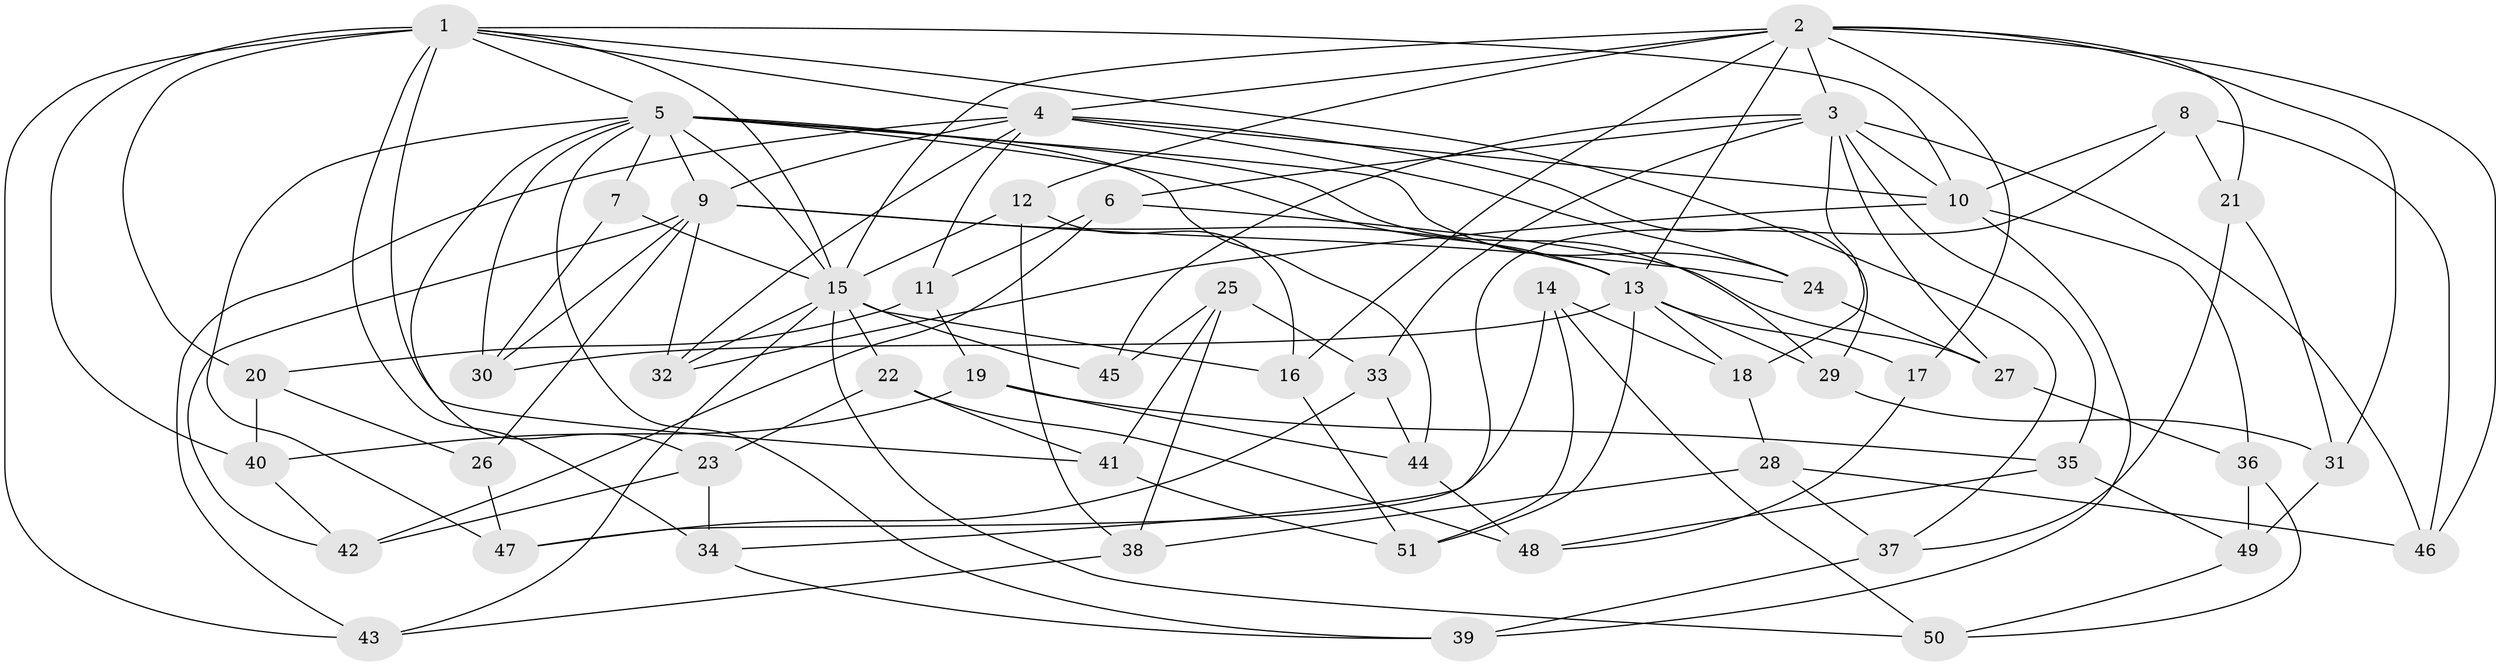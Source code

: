 // original degree distribution, {4: 1.0}
// Generated by graph-tools (version 1.1) at 2025/53/03/04/25 22:53:40]
// undirected, 51 vertices, 124 edges
graph export_dot {
  node [color=gray90,style=filled];
  1;
  2;
  3;
  4;
  5;
  6;
  7;
  8;
  9;
  10;
  11;
  12;
  13;
  14;
  15;
  16;
  17;
  18;
  19;
  20;
  21;
  22;
  23;
  24;
  25;
  26;
  27;
  28;
  29;
  30;
  31;
  32;
  33;
  34;
  35;
  36;
  37;
  38;
  39;
  40;
  41;
  42;
  43;
  44;
  45;
  46;
  47;
  48;
  49;
  50;
  51;
  1 -- 4 [weight=1.0];
  1 -- 5 [weight=1.0];
  1 -- 10 [weight=1.0];
  1 -- 15 [weight=1.0];
  1 -- 20 [weight=1.0];
  1 -- 34 [weight=1.0];
  1 -- 37 [weight=1.0];
  1 -- 40 [weight=1.0];
  1 -- 41 [weight=1.0];
  1 -- 43 [weight=1.0];
  2 -- 3 [weight=1.0];
  2 -- 4 [weight=1.0];
  2 -- 12 [weight=1.0];
  2 -- 13 [weight=2.0];
  2 -- 15 [weight=1.0];
  2 -- 16 [weight=1.0];
  2 -- 17 [weight=2.0];
  2 -- 21 [weight=1.0];
  2 -- 31 [weight=1.0];
  2 -- 46 [weight=1.0];
  3 -- 6 [weight=1.0];
  3 -- 10 [weight=3.0];
  3 -- 18 [weight=1.0];
  3 -- 27 [weight=1.0];
  3 -- 33 [weight=1.0];
  3 -- 35 [weight=1.0];
  3 -- 45 [weight=2.0];
  3 -- 46 [weight=1.0];
  4 -- 9 [weight=1.0];
  4 -- 10 [weight=2.0];
  4 -- 11 [weight=1.0];
  4 -- 24 [weight=1.0];
  4 -- 29 [weight=1.0];
  4 -- 32 [weight=1.0];
  4 -- 43 [weight=1.0];
  5 -- 7 [weight=1.0];
  5 -- 9 [weight=1.0];
  5 -- 13 [weight=1.0];
  5 -- 15 [weight=1.0];
  5 -- 23 [weight=1.0];
  5 -- 24 [weight=1.0];
  5 -- 29 [weight=1.0];
  5 -- 30 [weight=1.0];
  5 -- 39 [weight=1.0];
  5 -- 44 [weight=1.0];
  5 -- 47 [weight=1.0];
  6 -- 11 [weight=1.0];
  6 -- 27 [weight=1.0];
  6 -- 42 [weight=1.0];
  7 -- 15 [weight=2.0];
  7 -- 30 [weight=1.0];
  8 -- 10 [weight=1.0];
  8 -- 21 [weight=1.0];
  8 -- 34 [weight=1.0];
  8 -- 46 [weight=1.0];
  9 -- 13 [weight=2.0];
  9 -- 24 [weight=1.0];
  9 -- 26 [weight=2.0];
  9 -- 30 [weight=1.0];
  9 -- 32 [weight=1.0];
  9 -- 42 [weight=1.0];
  10 -- 32 [weight=1.0];
  10 -- 36 [weight=1.0];
  10 -- 39 [weight=1.0];
  11 -- 19 [weight=1.0];
  11 -- 20 [weight=1.0];
  12 -- 15 [weight=1.0];
  12 -- 16 [weight=1.0];
  12 -- 38 [weight=1.0];
  13 -- 17 [weight=1.0];
  13 -- 18 [weight=1.0];
  13 -- 29 [weight=1.0];
  13 -- 30 [weight=1.0];
  13 -- 51 [weight=1.0];
  14 -- 18 [weight=1.0];
  14 -- 47 [weight=1.0];
  14 -- 50 [weight=1.0];
  14 -- 51 [weight=1.0];
  15 -- 16 [weight=1.0];
  15 -- 22 [weight=1.0];
  15 -- 32 [weight=1.0];
  15 -- 43 [weight=1.0];
  15 -- 45 [weight=1.0];
  15 -- 50 [weight=1.0];
  16 -- 51 [weight=1.0];
  17 -- 48 [weight=1.0];
  18 -- 28 [weight=1.0];
  19 -- 35 [weight=1.0];
  19 -- 40 [weight=1.0];
  19 -- 44 [weight=1.0];
  20 -- 26 [weight=1.0];
  20 -- 40 [weight=1.0];
  21 -- 31 [weight=1.0];
  21 -- 37 [weight=1.0];
  22 -- 23 [weight=1.0];
  22 -- 41 [weight=1.0];
  22 -- 48 [weight=1.0];
  23 -- 34 [weight=1.0];
  23 -- 42 [weight=1.0];
  24 -- 27 [weight=1.0];
  25 -- 33 [weight=1.0];
  25 -- 38 [weight=1.0];
  25 -- 41 [weight=1.0];
  25 -- 45 [weight=1.0];
  26 -- 47 [weight=1.0];
  27 -- 36 [weight=1.0];
  28 -- 37 [weight=1.0];
  28 -- 38 [weight=1.0];
  28 -- 46 [weight=1.0];
  29 -- 31 [weight=1.0];
  31 -- 49 [weight=1.0];
  33 -- 44 [weight=1.0];
  33 -- 47 [weight=1.0];
  34 -- 39 [weight=1.0];
  35 -- 48 [weight=1.0];
  35 -- 49 [weight=1.0];
  36 -- 49 [weight=1.0];
  36 -- 50 [weight=1.0];
  37 -- 39 [weight=1.0];
  38 -- 43 [weight=1.0];
  40 -- 42 [weight=1.0];
  41 -- 51 [weight=1.0];
  44 -- 48 [weight=1.0];
  49 -- 50 [weight=1.0];
}

